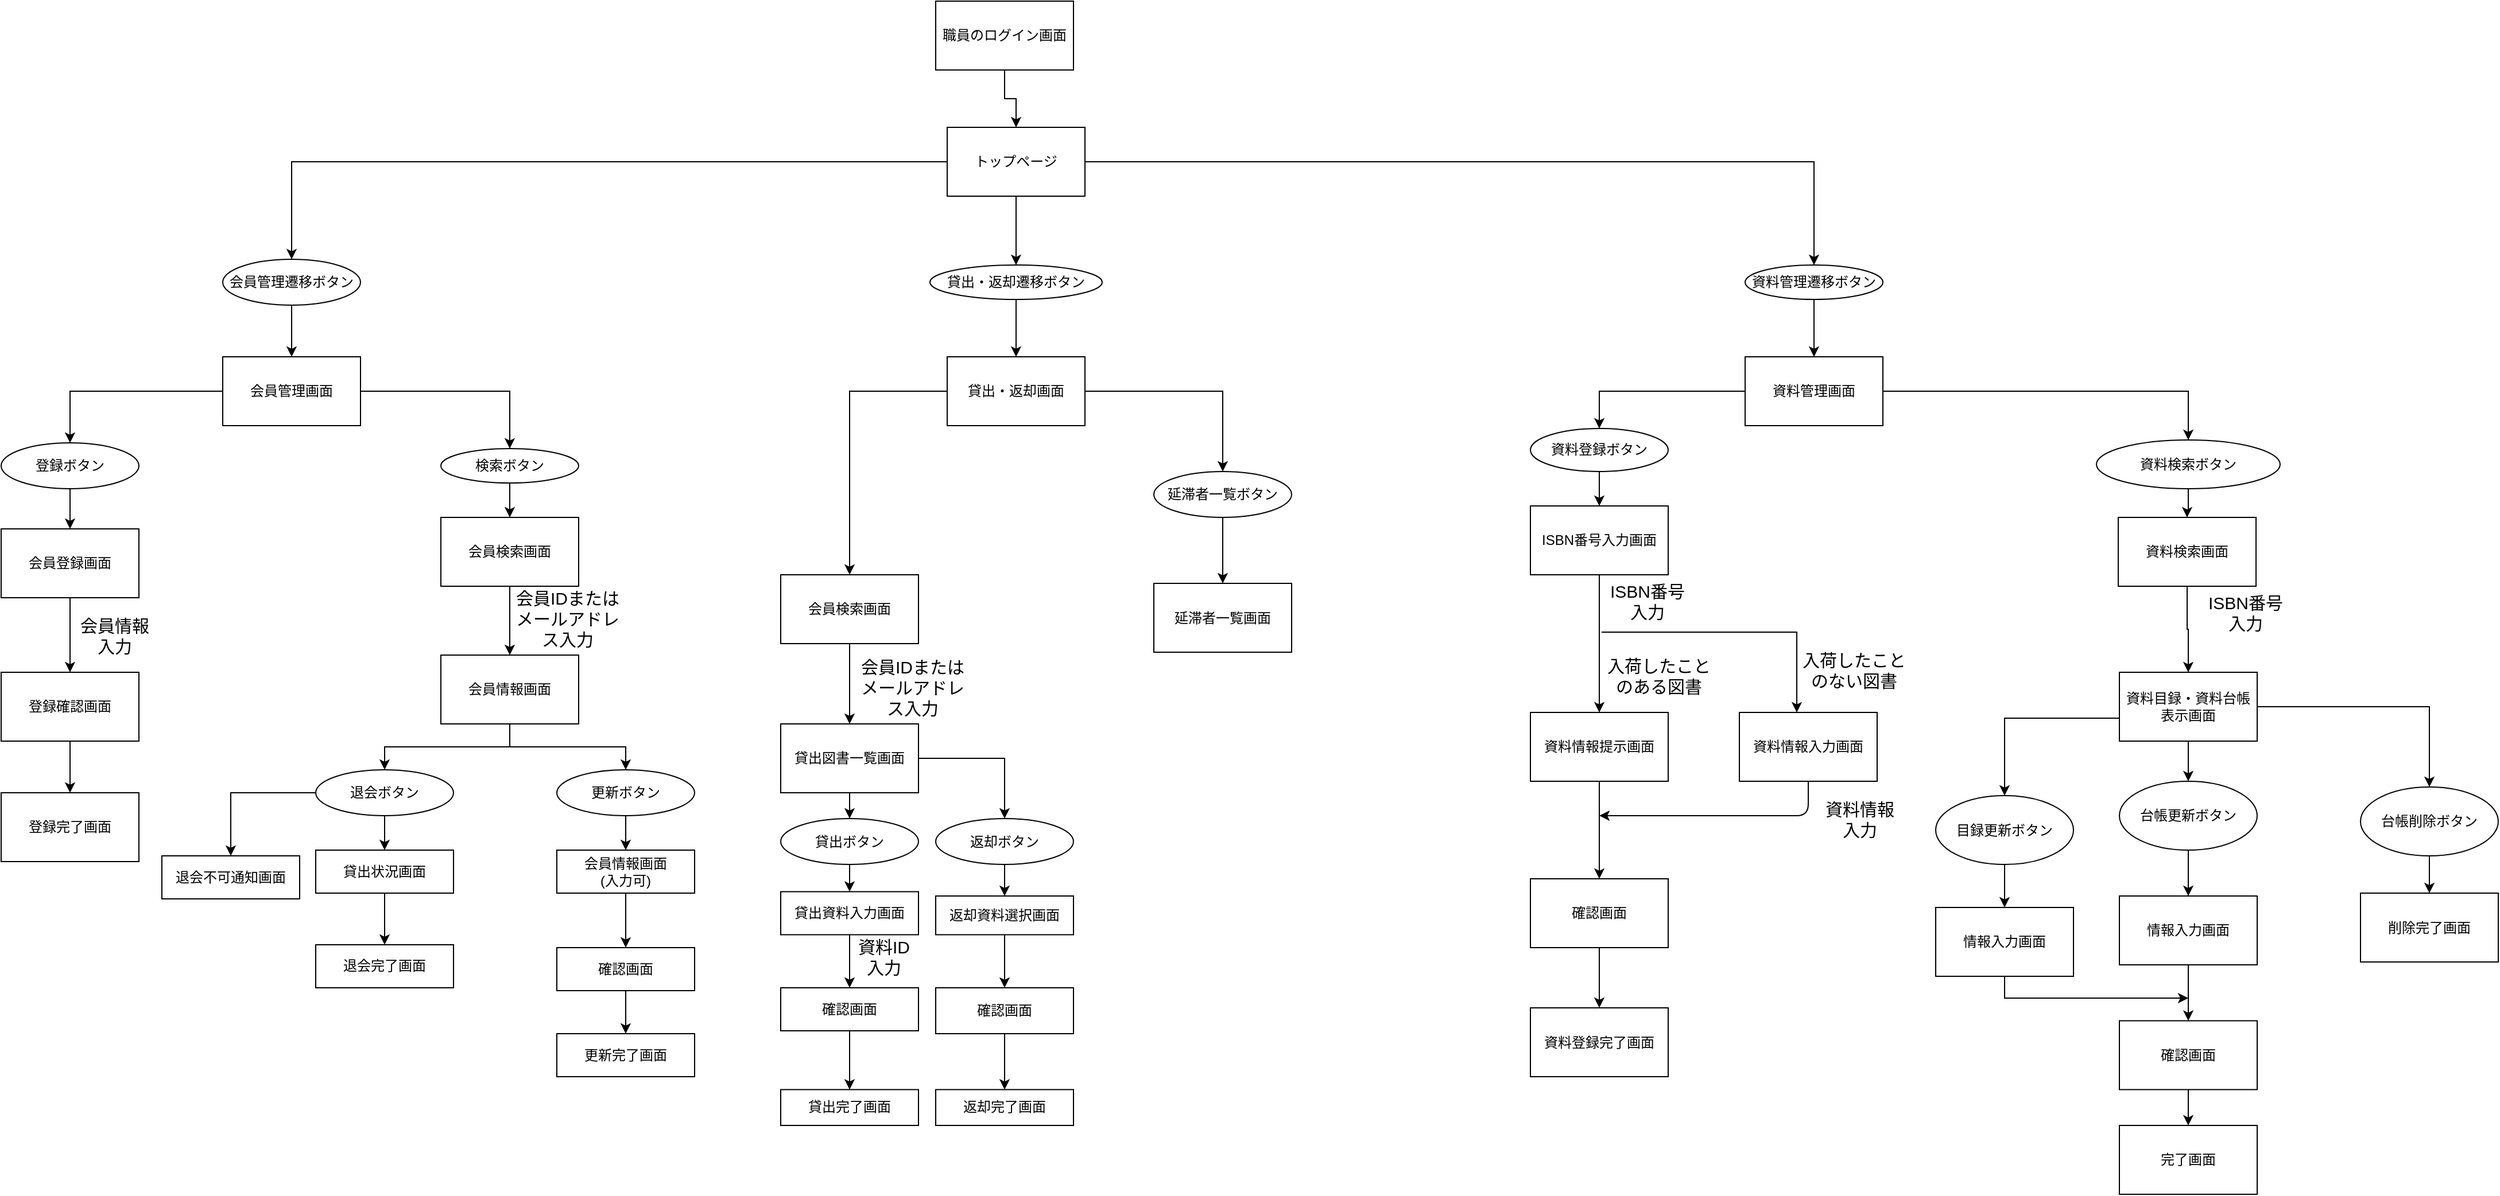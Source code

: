 <mxfile version="14.7.8" type="device"><diagram id="DIZa3LLSqNmhhRBe9nDL" name="Page-1"><mxGraphModel dx="2633" dy="1550" grid="1" gridSize="10" guides="1" tooltips="1" connect="1" arrows="1" fold="1" page="1" pageScale="1" pageWidth="827" pageHeight="1169" math="0" shadow="0"><root><mxCell id="0"/><mxCell id="1" parent="0"/><mxCell id="Tf2r_yfgS9g8darR1BSE-1" style="edgeStyle=orthogonalEdgeStyle;rounded=0;orthogonalLoop=1;jettySize=auto;html=1;entryX=0.5;entryY=0;entryDx=0;entryDy=0;" edge="1" parent="1" source="Tf2r_yfgS9g8darR1BSE-4" target="Tf2r_yfgS9g8darR1BSE-17"><mxGeometry relative="1" as="geometry"><mxPoint x="854" y="380" as="targetPoint"/><Array as="points"><mxPoint x="723" y="300"/></Array></mxGeometry></mxCell><mxCell id="Tf2r_yfgS9g8darR1BSE-2" value="" style="edgeStyle=orthogonalEdgeStyle;rounded=0;orthogonalLoop=1;jettySize=auto;html=1;" edge="1" parent="1" source="Tf2r_yfgS9g8darR1BSE-4" target="Tf2r_yfgS9g8darR1BSE-10"><mxGeometry relative="1" as="geometry"/></mxCell><mxCell id="Tf2r_yfgS9g8darR1BSE-3" value="" style="edgeStyle=orthogonalEdgeStyle;rounded=0;orthogonalLoop=1;jettySize=auto;html=1;entryX=0.5;entryY=0;entryDx=0;entryDy=0;" edge="1" parent="1" source="Tf2r_yfgS9g8darR1BSE-4" target="Tf2r_yfgS9g8darR1BSE-19"><mxGeometry relative="1" as="geometry"><Array as="points"><mxPoint x="2049" y="300"/></Array></mxGeometry></mxCell><mxCell id="Tf2r_yfgS9g8darR1BSE-4" value="トップページ" style="rounded=0;whiteSpace=wrap;html=1;" vertex="1" parent="1"><mxGeometry x="1294" y="270" width="120" height="60" as="geometry"/></mxCell><mxCell id="Tf2r_yfgS9g8darR1BSE-5" value="" style="edgeStyle=orthogonalEdgeStyle;rounded=0;orthogonalLoop=1;jettySize=auto;html=1;" edge="1" parent="1" source="Tf2r_yfgS9g8darR1BSE-6" target="Tf2r_yfgS9g8darR1BSE-78"><mxGeometry relative="1" as="geometry"/></mxCell><mxCell id="Tf2r_yfgS9g8darR1BSE-6" value="会員登録画面" style="rounded=0;whiteSpace=wrap;html=1;" vertex="1" parent="1"><mxGeometry x="470" y="620" width="120" height="60" as="geometry"/></mxCell><mxCell id="Tf2r_yfgS9g8darR1BSE-7" value="" style="edgeStyle=orthogonalEdgeStyle;rounded=0;orthogonalLoop=1;jettySize=auto;html=1;" edge="1" parent="1" source="Tf2r_yfgS9g8darR1BSE-8" target="Tf2r_yfgS9g8darR1BSE-6"><mxGeometry relative="1" as="geometry"/></mxCell><mxCell id="Tf2r_yfgS9g8darR1BSE-8" value="登録ボタン" style="ellipse;whiteSpace=wrap;html=1;" vertex="1" parent="1"><mxGeometry x="470" y="545" width="120" height="40" as="geometry"/></mxCell><mxCell id="Tf2r_yfgS9g8darR1BSE-9" value="" style="edgeStyle=orthogonalEdgeStyle;rounded=0;orthogonalLoop=1;jettySize=auto;html=1;" edge="1" parent="1" source="Tf2r_yfgS9g8darR1BSE-10" target="Tf2r_yfgS9g8darR1BSE-12"><mxGeometry relative="1" as="geometry"/></mxCell><mxCell id="Tf2r_yfgS9g8darR1BSE-10" value="貸出・返却遷移ボタン" style="ellipse;whiteSpace=wrap;html=1;rounded=0;" vertex="1" parent="1"><mxGeometry x="1279" y="390" width="150" height="30" as="geometry"/></mxCell><mxCell id="Tf2r_yfgS9g8darR1BSE-11" value="" style="edgeStyle=orthogonalEdgeStyle;rounded=0;orthogonalLoop=1;jettySize=auto;html=1;" edge="1" parent="1" source="Tf2r_yfgS9g8darR1BSE-12" target="Tf2r_yfgS9g8darR1BSE-102"><mxGeometry relative="1" as="geometry"/></mxCell><mxCell id="Tf2r_yfgS9g8darR1BSE-12" value="貸出・返却画面" style="whiteSpace=wrap;html=1;rounded=0;" vertex="1" parent="1"><mxGeometry x="1294" y="470" width="120" height="60" as="geometry"/></mxCell><mxCell id="Tf2r_yfgS9g8darR1BSE-13" value="" style="edgeStyle=orthogonalEdgeStyle;rounded=0;orthogonalLoop=1;jettySize=auto;html=1;" edge="1" parent="1" source="Tf2r_yfgS9g8darR1BSE-15" target="Tf2r_yfgS9g8darR1BSE-8"><mxGeometry relative="1" as="geometry"/></mxCell><mxCell id="Tf2r_yfgS9g8darR1BSE-14" value="" style="edgeStyle=orthogonalEdgeStyle;rounded=0;orthogonalLoop=1;jettySize=auto;html=1;" edge="1" parent="1" source="Tf2r_yfgS9g8darR1BSE-15" target="Tf2r_yfgS9g8darR1BSE-24"><mxGeometry relative="1" as="geometry"/></mxCell><mxCell id="Tf2r_yfgS9g8darR1BSE-15" value="会員管理画面" style="rounded=0;whiteSpace=wrap;html=1;" vertex="1" parent="1"><mxGeometry x="663" y="470" width="120" height="60" as="geometry"/></mxCell><mxCell id="Tf2r_yfgS9g8darR1BSE-16" value="" style="edgeStyle=orthogonalEdgeStyle;rounded=0;orthogonalLoop=1;jettySize=auto;html=1;" edge="1" parent="1" source="Tf2r_yfgS9g8darR1BSE-17" target="Tf2r_yfgS9g8darR1BSE-15"><mxGeometry relative="1" as="geometry"/></mxCell><mxCell id="Tf2r_yfgS9g8darR1BSE-17" value="会員管理遷移ボタン" style="ellipse;whiteSpace=wrap;html=1;" vertex="1" parent="1"><mxGeometry x="663" y="385" width="120" height="40" as="geometry"/></mxCell><mxCell id="Tf2r_yfgS9g8darR1BSE-18" value="" style="edgeStyle=orthogonalEdgeStyle;rounded=0;orthogonalLoop=1;jettySize=auto;html=1;" edge="1" parent="1" source="Tf2r_yfgS9g8darR1BSE-19" target="Tf2r_yfgS9g8darR1BSE-22"><mxGeometry relative="1" as="geometry"/></mxCell><mxCell id="Tf2r_yfgS9g8darR1BSE-19" value="資料管理遷移ボタン" style="ellipse;whiteSpace=wrap;html=1;rounded=0;" vertex="1" parent="1"><mxGeometry x="1989" y="390" width="120" height="30" as="geometry"/></mxCell><mxCell id="Tf2r_yfgS9g8darR1BSE-20" value="" style="edgeStyle=orthogonalEdgeStyle;rounded=0;orthogonalLoop=1;jettySize=auto;html=1;" edge="1" parent="1" source="Tf2r_yfgS9g8darR1BSE-22" target="Tf2r_yfgS9g8darR1BSE-36"><mxGeometry relative="1" as="geometry"/></mxCell><mxCell id="Tf2r_yfgS9g8darR1BSE-21" value="" style="edgeStyle=orthogonalEdgeStyle;rounded=0;orthogonalLoop=1;jettySize=auto;html=1;" edge="1" parent="1" source="Tf2r_yfgS9g8darR1BSE-22" target="Tf2r_yfgS9g8darR1BSE-38"><mxGeometry relative="1" as="geometry"/></mxCell><mxCell id="Tf2r_yfgS9g8darR1BSE-22" value="資料管理画面" style="whiteSpace=wrap;html=1;rounded=0;" vertex="1" parent="1"><mxGeometry x="1989" y="470" width="120" height="60" as="geometry"/></mxCell><mxCell id="Tf2r_yfgS9g8darR1BSE-23" value="" style="edgeStyle=orthogonalEdgeStyle;rounded=0;orthogonalLoop=1;jettySize=auto;html=1;" edge="1" parent="1" source="Tf2r_yfgS9g8darR1BSE-24" target="Tf2r_yfgS9g8darR1BSE-31"><mxGeometry relative="1" as="geometry"/></mxCell><mxCell id="Tf2r_yfgS9g8darR1BSE-24" value="検索ボタン" style="ellipse;whiteSpace=wrap;html=1;rounded=0;" vertex="1" parent="1"><mxGeometry x="853" y="550" width="120" height="30" as="geometry"/></mxCell><mxCell id="Tf2r_yfgS9g8darR1BSE-25" value="" style="edgeStyle=orthogonalEdgeStyle;rounded=0;orthogonalLoop=1;jettySize=auto;html=1;exitX=0;exitY=0.5;exitDx=0;exitDy=0;" edge="1" parent="1" source="Tf2r_yfgS9g8darR1BSE-12" target="Tf2r_yfgS9g8darR1BSE-53"><mxGeometry relative="1" as="geometry"/></mxCell><mxCell id="Tf2r_yfgS9g8darR1BSE-26" value="" style="edgeStyle=orthogonalEdgeStyle;rounded=0;orthogonalLoop=1;jettySize=auto;html=1;" edge="1" parent="1" source="Tf2r_yfgS9g8darR1BSE-27" target="Tf2r_yfgS9g8darR1BSE-112"><mxGeometry relative="1" as="geometry"/></mxCell><mxCell id="Tf2r_yfgS9g8darR1BSE-27" value="貸出ボタン" style="ellipse;whiteSpace=wrap;html=1;rounded=0;" vertex="1" parent="1"><mxGeometry x="1149" y="872.5" width="120" height="40" as="geometry"/></mxCell><mxCell id="Tf2r_yfgS9g8darR1BSE-28" value="" style="edgeStyle=orthogonalEdgeStyle;rounded=0;orthogonalLoop=1;jettySize=auto;html=1;entryX=0.5;entryY=0;entryDx=0;entryDy=0;" edge="1" parent="1" source="Tf2r_yfgS9g8darR1BSE-29" target="Tf2r_yfgS9g8darR1BSE-61"><mxGeometry relative="1" as="geometry"><mxPoint x="1479" y="650" as="targetPoint"/></mxGeometry></mxCell><mxCell id="Tf2r_yfgS9g8darR1BSE-29" value="返却ボタン" style="ellipse;whiteSpace=wrap;html=1;rounded=0;" vertex="1" parent="1"><mxGeometry x="1284" y="872.5" width="120" height="40" as="geometry"/></mxCell><mxCell id="Tf2r_yfgS9g8darR1BSE-30" value="" style="edgeStyle=orthogonalEdgeStyle;rounded=0;orthogonalLoop=1;jettySize=auto;html=1;" edge="1" parent="1" source="Tf2r_yfgS9g8darR1BSE-31" target="Tf2r_yfgS9g8darR1BSE-66"><mxGeometry relative="1" as="geometry"/></mxCell><mxCell id="Tf2r_yfgS9g8darR1BSE-31" value="会員検索画面" style="whiteSpace=wrap;html=1;rounded=0;" vertex="1" parent="1"><mxGeometry x="853" y="610" width="120" height="60" as="geometry"/></mxCell><mxCell id="Tf2r_yfgS9g8darR1BSE-32" value="" style="edgeStyle=orthogonalEdgeStyle;rounded=0;orthogonalLoop=1;jettySize=auto;html=1;" edge="1" parent="1" source="Tf2r_yfgS9g8darR1BSE-34" target="Tf2r_yfgS9g8darR1BSE-27"><mxGeometry relative="1" as="geometry"><mxPoint x="1209" y="870" as="targetPoint"/></mxGeometry></mxCell><mxCell id="Tf2r_yfgS9g8darR1BSE-33" value="" style="edgeStyle=orthogonalEdgeStyle;rounded=0;orthogonalLoop=1;jettySize=auto;html=1;" edge="1" parent="1" source="Tf2r_yfgS9g8darR1BSE-34" target="Tf2r_yfgS9g8darR1BSE-29"><mxGeometry relative="1" as="geometry"/></mxCell><mxCell id="Tf2r_yfgS9g8darR1BSE-34" value="貸出図書一覧画面" style="whiteSpace=wrap;html=1;rounded=0;" vertex="1" parent="1"><mxGeometry x="1149" y="790" width="120" height="60" as="geometry"/></mxCell><mxCell id="Tf2r_yfgS9g8darR1BSE-35" value="" style="edgeStyle=orthogonalEdgeStyle;rounded=0;orthogonalLoop=1;jettySize=auto;html=1;" edge="1" parent="1" source="Tf2r_yfgS9g8darR1BSE-36" target="Tf2r_yfgS9g8darR1BSE-41"><mxGeometry relative="1" as="geometry"/></mxCell><mxCell id="Tf2r_yfgS9g8darR1BSE-36" value="資料登録ボタン" style="ellipse;whiteSpace=wrap;html=1;rounded=0;" vertex="1" parent="1"><mxGeometry x="1802" y="532.5" width="120" height="37.5" as="geometry"/></mxCell><mxCell id="Tf2r_yfgS9g8darR1BSE-37" value="" style="edgeStyle=orthogonalEdgeStyle;rounded=0;orthogonalLoop=1;jettySize=auto;html=1;" edge="1" parent="1" source="Tf2r_yfgS9g8darR1BSE-38" target="Tf2r_yfgS9g8darR1BSE-43"><mxGeometry relative="1" as="geometry"/></mxCell><mxCell id="Tf2r_yfgS9g8darR1BSE-38" value="資料検索ボタン" style="ellipse;whiteSpace=wrap;html=1;rounded=0;" vertex="1" parent="1"><mxGeometry x="2295" y="542.5" width="160" height="42.5" as="geometry"/></mxCell><mxCell id="Tf2r_yfgS9g8darR1BSE-39" value="" style="edgeStyle=orthogonalEdgeStyle;rounded=0;orthogonalLoop=1;jettySize=auto;html=1;" edge="1" parent="1" source="Tf2r_yfgS9g8darR1BSE-41" target="Tf2r_yfgS9g8darR1BSE-81"><mxGeometry relative="1" as="geometry"/></mxCell><mxCell id="Tf2r_yfgS9g8darR1BSE-40" value="" style="edgeStyle=orthogonalEdgeStyle;rounded=0;orthogonalLoop=1;jettySize=auto;html=1;" edge="1" parent="1" target="Tf2r_yfgS9g8darR1BSE-84"><mxGeometry relative="1" as="geometry"><Array as="points"><mxPoint x="1864" y="710"/><mxPoint x="2034" y="710"/></Array><mxPoint x="1864" y="710" as="sourcePoint"/></mxGeometry></mxCell><mxCell id="Tf2r_yfgS9g8darR1BSE-41" value="ISBN番号入力画面" style="whiteSpace=wrap;html=1;rounded=0;" vertex="1" parent="1"><mxGeometry x="1802" y="600" width="120" height="60" as="geometry"/></mxCell><mxCell id="Tf2r_yfgS9g8darR1BSE-42" value="" style="edgeStyle=orthogonalEdgeStyle;rounded=0;orthogonalLoop=1;jettySize=auto;html=1;" edge="1" parent="1" source="Tf2r_yfgS9g8darR1BSE-43" target="Tf2r_yfgS9g8darR1BSE-89"><mxGeometry relative="1" as="geometry"/></mxCell><mxCell id="Tf2r_yfgS9g8darR1BSE-43" value="資料検索画面" style="whiteSpace=wrap;html=1;rounded=0;" vertex="1" parent="1"><mxGeometry x="2314" y="610" width="120" height="60" as="geometry"/></mxCell><mxCell id="Tf2r_yfgS9g8darR1BSE-44" value="" style="edgeStyle=orthogonalEdgeStyle;rounded=0;orthogonalLoop=1;jettySize=auto;html=1;" edge="1" parent="1" source="Tf2r_yfgS9g8darR1BSE-45" target="Tf2r_yfgS9g8darR1BSE-83"><mxGeometry relative="1" as="geometry"/></mxCell><mxCell id="Tf2r_yfgS9g8darR1BSE-45" value="確認画面" style="whiteSpace=wrap;html=1;rounded=0;" vertex="1" parent="1"><mxGeometry x="1802" y="925" width="120" height="60" as="geometry"/></mxCell><mxCell id="Tf2r_yfgS9g8darR1BSE-46" value="" style="edgeStyle=orthogonalEdgeStyle;rounded=0;orthogonalLoop=1;jettySize=auto;html=1;" edge="1" parent="1" source="Tf2r_yfgS9g8darR1BSE-47" target="Tf2r_yfgS9g8darR1BSE-49"><mxGeometry relative="1" as="geometry"/></mxCell><mxCell id="Tf2r_yfgS9g8darR1BSE-47" value="退会ボタン" style="ellipse;whiteSpace=wrap;html=1;rounded=0;" vertex="1" parent="1"><mxGeometry x="744" y="830" width="120" height="40" as="geometry"/></mxCell><mxCell id="Tf2r_yfgS9g8darR1BSE-48" value="" style="edgeStyle=orthogonalEdgeStyle;rounded=0;orthogonalLoop=1;jettySize=auto;html=1;" edge="1" parent="1" source="Tf2r_yfgS9g8darR1BSE-49" target="Tf2r_yfgS9g8darR1BSE-72"><mxGeometry relative="1" as="geometry"><Array as="points"><mxPoint x="804" y="960"/><mxPoint x="804" y="960"/></Array></mxGeometry></mxCell><mxCell id="Tf2r_yfgS9g8darR1BSE-49" value="貸出状況画面" style="whiteSpace=wrap;html=1;rounded=0;" vertex="1" parent="1"><mxGeometry x="744" y="900" width="120" height="37.5" as="geometry"/></mxCell><mxCell id="Tf2r_yfgS9g8darR1BSE-50" value="" style="edgeStyle=orthogonalEdgeStyle;rounded=0;orthogonalLoop=1;jettySize=auto;html=1;" edge="1" parent="1" source="Tf2r_yfgS9g8darR1BSE-51" target="Tf2r_yfgS9g8darR1BSE-4"><mxGeometry relative="1" as="geometry"/></mxCell><mxCell id="Tf2r_yfgS9g8darR1BSE-51" value="職員のログイン画面" style="rounded=0;whiteSpace=wrap;html=1;" vertex="1" parent="1"><mxGeometry x="1284" y="160" width="120" height="60" as="geometry"/></mxCell><mxCell id="Tf2r_yfgS9g8darR1BSE-52" value="" style="edgeStyle=orthogonalEdgeStyle;rounded=0;orthogonalLoop=1;jettySize=auto;html=1;" edge="1" parent="1" source="Tf2r_yfgS9g8darR1BSE-53" target="Tf2r_yfgS9g8darR1BSE-34"><mxGeometry relative="1" as="geometry"/></mxCell><mxCell id="Tf2r_yfgS9g8darR1BSE-53" value="会員検索画面" style="whiteSpace=wrap;html=1;rounded=0;" vertex="1" parent="1"><mxGeometry x="1149" y="660" width="120" height="60" as="geometry"/></mxCell><mxCell id="Tf2r_yfgS9g8darR1BSE-54" value="&lt;span style=&quot;font-size: 15px&quot;&gt;会員IDまたはメールアドレス入力&lt;/span&gt;" style="text;html=1;strokeColor=none;fillColor=none;align=center;verticalAlign=middle;whiteSpace=wrap;rounded=0;" vertex="1" parent="1"><mxGeometry x="1214" y="725" width="100" height="65" as="geometry"/></mxCell><mxCell id="Tf2r_yfgS9g8darR1BSE-55" value="" style="edgeStyle=orthogonalEdgeStyle;rounded=0;orthogonalLoop=1;jettySize=auto;html=1;" edge="1" parent="1" source="Tf2r_yfgS9g8darR1BSE-56" target="Tf2r_yfgS9g8darR1BSE-58"><mxGeometry relative="1" as="geometry"/></mxCell><mxCell id="Tf2r_yfgS9g8darR1BSE-56" value="確認画面" style="whiteSpace=wrap;html=1;rounded=0;" vertex="1" parent="1"><mxGeometry x="1149" y="1020" width="120" height="37.5" as="geometry"/></mxCell><mxCell id="Tf2r_yfgS9g8darR1BSE-57" value="&lt;font style=&quot;font-size: 15px&quot;&gt;資料ID入力&lt;/font&gt;" style="text;html=1;strokeColor=none;fillColor=none;align=center;verticalAlign=middle;whiteSpace=wrap;rounded=0;" vertex="1" parent="1"><mxGeometry x="1209" y="960" width="60" height="65" as="geometry"/></mxCell><mxCell id="Tf2r_yfgS9g8darR1BSE-58" value="貸出完了画面" style="whiteSpace=wrap;html=1;rounded=0;" vertex="1" parent="1"><mxGeometry x="1149" y="1108.75" width="120" height="31.25" as="geometry"/></mxCell><mxCell id="Tf2r_yfgS9g8darR1BSE-59" value="確認画面" style="whiteSpace=wrap;html=1;rounded=0;" vertex="1" parent="1"><mxGeometry x="1284" y="1020" width="120" height="40" as="geometry"/></mxCell><mxCell id="Tf2r_yfgS9g8darR1BSE-60" value="" style="edgeStyle=orthogonalEdgeStyle;rounded=0;orthogonalLoop=1;jettySize=auto;html=1;exitX=0.5;exitY=1;exitDx=0;exitDy=0;entryX=0.5;entryY=0;entryDx=0;entryDy=0;" edge="1" parent="1" source="Tf2r_yfgS9g8darR1BSE-61" target="Tf2r_yfgS9g8darR1BSE-59"><mxGeometry relative="1" as="geometry"><mxPoint x="1479" y="790" as="targetPoint"/></mxGeometry></mxCell><mxCell id="Tf2r_yfgS9g8darR1BSE-61" value="返却資料選択画面" style="whiteSpace=wrap;html=1;rounded=0;" vertex="1" parent="1"><mxGeometry x="1284" y="940" width="120" height="33.75" as="geometry"/></mxCell><mxCell id="Tf2r_yfgS9g8darR1BSE-62" value="" style="edgeStyle=orthogonalEdgeStyle;rounded=0;orthogonalLoop=1;jettySize=auto;html=1;exitX=0.5;exitY=1;exitDx=0;exitDy=0;" edge="1" parent="1" source="Tf2r_yfgS9g8darR1BSE-59" target="Tf2r_yfgS9g8darR1BSE-63"><mxGeometry relative="1" as="geometry"><mxPoint x="1354" y="860" as="sourcePoint"/></mxGeometry></mxCell><mxCell id="Tf2r_yfgS9g8darR1BSE-63" value="返却完了画面" style="whiteSpace=wrap;html=1;rounded=0;" vertex="1" parent="1"><mxGeometry x="1284" y="1108.75" width="120" height="31.25" as="geometry"/></mxCell><mxCell id="Tf2r_yfgS9g8darR1BSE-64" value="" style="edgeStyle=orthogonalEdgeStyle;rounded=0;orthogonalLoop=1;jettySize=auto;html=1;" edge="1" parent="1" source="Tf2r_yfgS9g8darR1BSE-66" target="Tf2r_yfgS9g8darR1BSE-47"><mxGeometry relative="1" as="geometry"/></mxCell><mxCell id="Tf2r_yfgS9g8darR1BSE-65" value="" style="edgeStyle=orthogonalEdgeStyle;rounded=0;orthogonalLoop=1;jettySize=auto;html=1;exitX=0.5;exitY=1;exitDx=0;exitDy=0;entryX=0.5;entryY=0;entryDx=0;entryDy=0;" edge="1" parent="1" source="Tf2r_yfgS9g8darR1BSE-66" target="Tf2r_yfgS9g8darR1BSE-69"><mxGeometry relative="1" as="geometry"><mxPoint x="1014" y="840" as="targetPoint"/></mxGeometry></mxCell><mxCell id="Tf2r_yfgS9g8darR1BSE-66" value="会員情報画面" style="whiteSpace=wrap;html=1;rounded=0;" vertex="1" parent="1"><mxGeometry x="853" y="730" width="120" height="60" as="geometry"/></mxCell><mxCell id="Tf2r_yfgS9g8darR1BSE-67" value="&lt;font style=&quot;font-size: 15px&quot;&gt;会員IDまたはメールアドレス入力&lt;/font&gt;" style="text;html=1;strokeColor=none;fillColor=none;align=center;verticalAlign=middle;whiteSpace=wrap;rounded=0;" vertex="1" parent="1"><mxGeometry x="913" y="665" width="101" height="65" as="geometry"/></mxCell><mxCell id="Tf2r_yfgS9g8darR1BSE-68" value="" style="edgeStyle=orthogonalEdgeStyle;rounded=0;orthogonalLoop=1;jettySize=auto;html=1;" edge="1" parent="1" source="Tf2r_yfgS9g8darR1BSE-69" target="Tf2r_yfgS9g8darR1BSE-71"><mxGeometry relative="1" as="geometry"/></mxCell><mxCell id="Tf2r_yfgS9g8darR1BSE-69" value="更新ボタン" style="ellipse;whiteSpace=wrap;html=1;rounded=0;" vertex="1" parent="1"><mxGeometry x="954" y="830" width="120" height="40" as="geometry"/></mxCell><mxCell id="Tf2r_yfgS9g8darR1BSE-70" value="" style="edgeStyle=orthogonalEdgeStyle;rounded=0;orthogonalLoop=1;jettySize=auto;html=1;" edge="1" parent="1" source="Tf2r_yfgS9g8darR1BSE-71" target="Tf2r_yfgS9g8darR1BSE-74"><mxGeometry relative="1" as="geometry"/></mxCell><mxCell id="Tf2r_yfgS9g8darR1BSE-71" value="会員情報画面&lt;br&gt;(入力可)" style="whiteSpace=wrap;html=1;rounded=0;" vertex="1" parent="1"><mxGeometry x="954" y="900" width="120" height="37.5" as="geometry"/></mxCell><mxCell id="Tf2r_yfgS9g8darR1BSE-72" value="退会完了画面" style="whiteSpace=wrap;html=1;rounded=0;" vertex="1" parent="1"><mxGeometry x="744" y="982.5" width="120" height="37.5" as="geometry"/></mxCell><mxCell id="Tf2r_yfgS9g8darR1BSE-73" value="" style="edgeStyle=orthogonalEdgeStyle;rounded=0;orthogonalLoop=1;jettySize=auto;html=1;" edge="1" parent="1" source="Tf2r_yfgS9g8darR1BSE-74" target="Tf2r_yfgS9g8darR1BSE-75"><mxGeometry relative="1" as="geometry"/></mxCell><mxCell id="Tf2r_yfgS9g8darR1BSE-74" value="確認画面" style="whiteSpace=wrap;html=1;rounded=0;" vertex="1" parent="1"><mxGeometry x="954" y="985" width="120" height="37.5" as="geometry"/></mxCell><mxCell id="Tf2r_yfgS9g8darR1BSE-75" value="更新完了画面" style="whiteSpace=wrap;html=1;rounded=0;" vertex="1" parent="1"><mxGeometry x="954" y="1060" width="120" height="37.5" as="geometry"/></mxCell><mxCell id="Tf2r_yfgS9g8darR1BSE-76" value="&lt;font style=&quot;font-size: 15px&quot;&gt;会員情報入力&lt;/font&gt;" style="text;html=1;strokeColor=none;fillColor=none;align=center;verticalAlign=middle;whiteSpace=wrap;rounded=0;" vertex="1" parent="1"><mxGeometry x="534" y="680" width="70" height="65" as="geometry"/></mxCell><mxCell id="Tf2r_yfgS9g8darR1BSE-77" value="" style="edgeStyle=orthogonalEdgeStyle;rounded=0;orthogonalLoop=1;jettySize=auto;html=1;" edge="1" parent="1" source="Tf2r_yfgS9g8darR1BSE-78" target="Tf2r_yfgS9g8darR1BSE-79"><mxGeometry relative="1" as="geometry"/></mxCell><mxCell id="Tf2r_yfgS9g8darR1BSE-78" value="登録確認画面" style="whiteSpace=wrap;html=1;rounded=0;" vertex="1" parent="1"><mxGeometry x="470" y="745" width="120" height="60" as="geometry"/></mxCell><mxCell id="Tf2r_yfgS9g8darR1BSE-79" value="登録完了画面" style="whiteSpace=wrap;html=1;rounded=0;" vertex="1" parent="1"><mxGeometry x="470" y="850" width="120" height="60" as="geometry"/></mxCell><mxCell id="Tf2r_yfgS9g8darR1BSE-80" value="" style="edgeStyle=orthogonalEdgeStyle;rounded=0;orthogonalLoop=1;jettySize=auto;html=1;" edge="1" parent="1" source="Tf2r_yfgS9g8darR1BSE-81" target="Tf2r_yfgS9g8darR1BSE-45"><mxGeometry relative="1" as="geometry"/></mxCell><mxCell id="Tf2r_yfgS9g8darR1BSE-81" value="資料情報提示画面" style="whiteSpace=wrap;html=1;rounded=0;" vertex="1" parent="1"><mxGeometry x="1802" y="780" width="120" height="60" as="geometry"/></mxCell><mxCell id="Tf2r_yfgS9g8darR1BSE-82" value="&lt;span style=&quot;font-size: 15px&quot;&gt;入荷したことのある図書&lt;/span&gt;" style="text;html=1;strokeColor=none;fillColor=none;align=center;verticalAlign=middle;whiteSpace=wrap;rounded=0;" vertex="1" parent="1"><mxGeometry x="1864" y="715" width="100" height="65" as="geometry"/></mxCell><mxCell id="Tf2r_yfgS9g8darR1BSE-83" value="資料登録完了画面" style="whiteSpace=wrap;html=1;rounded=0;" vertex="1" parent="1"><mxGeometry x="1802" y="1037.5" width="120" height="60" as="geometry"/></mxCell><mxCell id="Tf2r_yfgS9g8darR1BSE-84" value="資料情報入力画面" style="whiteSpace=wrap;html=1;rounded=0;" vertex="1" parent="1"><mxGeometry x="1984" y="780" width="120" height="60" as="geometry"/></mxCell><mxCell id="Tf2r_yfgS9g8darR1BSE-85" value="" style="endArrow=classic;html=1;exitX=0.5;exitY=1;exitDx=0;exitDy=0;" edge="1" parent="1" source="Tf2r_yfgS9g8darR1BSE-84"><mxGeometry width="50" height="50" relative="1" as="geometry"><mxPoint x="2024" y="870" as="sourcePoint"/><mxPoint x="1862" y="870" as="targetPoint"/><Array as="points"><mxPoint x="2044" y="870"/></Array></mxGeometry></mxCell><mxCell id="Tf2r_yfgS9g8darR1BSE-86" value="&lt;span style=&quot;font-size: 15px&quot;&gt;入荷したことのない図書&lt;/span&gt;" style="text;html=1;strokeColor=none;fillColor=none;align=center;verticalAlign=middle;whiteSpace=wrap;rounded=0;" vertex="1" parent="1"><mxGeometry x="2034" y="710" width="100" height="65" as="geometry"/></mxCell><mxCell id="Tf2r_yfgS9g8darR1BSE-87" value="" style="edgeStyle=orthogonalEdgeStyle;rounded=0;orthogonalLoop=1;jettySize=auto;html=1;" edge="1" parent="1" source="Tf2r_yfgS9g8darR1BSE-89" target="Tf2r_yfgS9g8darR1BSE-96"><mxGeometry relative="1" as="geometry"/></mxCell><mxCell id="Tf2r_yfgS9g8darR1BSE-88" value="" style="edgeStyle=orthogonalEdgeStyle;rounded=0;orthogonalLoop=1;jettySize=auto;html=1;" edge="1" parent="1" source="Tf2r_yfgS9g8darR1BSE-89" target="Tf2r_yfgS9g8darR1BSE-98"><mxGeometry relative="1" as="geometry"/></mxCell><mxCell id="Tf2r_yfgS9g8darR1BSE-89" value="資料目録・資料台帳&lt;br&gt;表示画面" style="whiteSpace=wrap;html=1;rounded=0;" vertex="1" parent="1"><mxGeometry x="2315" y="745" width="120" height="60" as="geometry"/></mxCell><mxCell id="Tf2r_yfgS9g8darR1BSE-90" value="&lt;font style=&quot;font-size: 15px&quot;&gt;ISBN番号入力&lt;/font&gt;" style="text;html=1;strokeColor=none;fillColor=none;align=center;verticalAlign=middle;whiteSpace=wrap;rounded=0;" vertex="1" parent="1"><mxGeometry x="2385" y="660" width="80" height="65" as="geometry"/></mxCell><mxCell id="Tf2r_yfgS9g8darR1BSE-91" value="&lt;font style=&quot;font-size: 15px&quot;&gt;資料情報入力&lt;/font&gt;" style="text;html=1;strokeColor=none;fillColor=none;align=center;verticalAlign=middle;whiteSpace=wrap;rounded=0;" vertex="1" parent="1"><mxGeometry x="2054" y="840" width="70" height="65" as="geometry"/></mxCell><mxCell id="Tf2r_yfgS9g8darR1BSE-92" value="" style="edgeStyle=orthogonalEdgeStyle;rounded=0;orthogonalLoop=1;jettySize=auto;html=1;" edge="1" parent="1" source="Tf2r_yfgS9g8darR1BSE-93" target="Tf2r_yfgS9g8darR1BSE-100"><mxGeometry relative="1" as="geometry"/></mxCell><mxCell id="Tf2r_yfgS9g8darR1BSE-93" value="情報入力画面" style="whiteSpace=wrap;html=1;rounded=0;" vertex="1" parent="1"><mxGeometry x="2315" y="940" width="120" height="60" as="geometry"/></mxCell><mxCell id="Tf2r_yfgS9g8darR1BSE-94" value="削除完了画面" style="whiteSpace=wrap;html=1;rounded=0;" vertex="1" parent="1"><mxGeometry x="2525" y="937.5" width="120" height="60" as="geometry"/></mxCell><mxCell id="Tf2r_yfgS9g8darR1BSE-95" value="" style="edgeStyle=orthogonalEdgeStyle;rounded=0;orthogonalLoop=1;jettySize=auto;html=1;" edge="1" parent="1" source="Tf2r_yfgS9g8darR1BSE-96" target="Tf2r_yfgS9g8darR1BSE-94"><mxGeometry relative="1" as="geometry"/></mxCell><mxCell id="Tf2r_yfgS9g8darR1BSE-96" value="台帳削除ボタン" style="ellipse;whiteSpace=wrap;html=1;rounded=0;" vertex="1" parent="1"><mxGeometry x="2525" y="845" width="120" height="60" as="geometry"/></mxCell><mxCell id="Tf2r_yfgS9g8darR1BSE-97" value="" style="edgeStyle=orthogonalEdgeStyle;rounded=0;orthogonalLoop=1;jettySize=auto;html=1;" edge="1" parent="1" source="Tf2r_yfgS9g8darR1BSE-98" target="Tf2r_yfgS9g8darR1BSE-93"><mxGeometry relative="1" as="geometry"/></mxCell><mxCell id="Tf2r_yfgS9g8darR1BSE-98" value="台帳更新ボタン" style="ellipse;whiteSpace=wrap;html=1;rounded=0;" vertex="1" parent="1"><mxGeometry x="2315" y="840" width="120" height="60" as="geometry"/></mxCell><mxCell id="Tf2r_yfgS9g8darR1BSE-99" value="" style="edgeStyle=orthogonalEdgeStyle;rounded=0;orthogonalLoop=1;jettySize=auto;html=1;" edge="1" parent="1" source="Tf2r_yfgS9g8darR1BSE-100" target="Tf2r_yfgS9g8darR1BSE-105"><mxGeometry relative="1" as="geometry"/></mxCell><mxCell id="Tf2r_yfgS9g8darR1BSE-100" value="確認画面" style="whiteSpace=wrap;html=1;rounded=0;" vertex="1" parent="1"><mxGeometry x="2315" y="1048.75" width="120" height="60" as="geometry"/></mxCell><mxCell id="Tf2r_yfgS9g8darR1BSE-101" value="" style="edgeStyle=orthogonalEdgeStyle;rounded=0;orthogonalLoop=1;jettySize=auto;html=1;" edge="1" parent="1" source="Tf2r_yfgS9g8darR1BSE-102" target="Tf2r_yfgS9g8darR1BSE-103"><mxGeometry relative="1" as="geometry"/></mxCell><mxCell id="Tf2r_yfgS9g8darR1BSE-102" value="延滞者一覧ボタン" style="ellipse;whiteSpace=wrap;html=1;rounded=0;" vertex="1" parent="1"><mxGeometry x="1474" y="570" width="120" height="40" as="geometry"/></mxCell><mxCell id="Tf2r_yfgS9g8darR1BSE-103" value="延滞者一覧画面" style="whiteSpace=wrap;html=1;rounded=0;" vertex="1" parent="1"><mxGeometry x="1474" y="667.5" width="120" height="60" as="geometry"/></mxCell><mxCell id="Tf2r_yfgS9g8darR1BSE-104" value="&lt;span style=&quot;font-size: 15px&quot;&gt;ISBN番号&lt;br&gt;入力&lt;br&gt;&lt;/span&gt;" style="text;html=1;strokeColor=none;fillColor=none;align=center;verticalAlign=middle;whiteSpace=wrap;rounded=0;" vertex="1" parent="1"><mxGeometry x="1854" y="650" width="100" height="65" as="geometry"/></mxCell><mxCell id="Tf2r_yfgS9g8darR1BSE-105" value="完了画面" style="whiteSpace=wrap;html=1;rounded=0;" vertex="1" parent="1"><mxGeometry x="2315" y="1140" width="120" height="60" as="geometry"/></mxCell><mxCell id="Tf2r_yfgS9g8darR1BSE-106" value="" style="edgeStyle=orthogonalEdgeStyle;rounded=0;orthogonalLoop=1;jettySize=auto;html=1;exitX=0.5;exitY=1;exitDx=0;exitDy=0;" edge="1" parent="1" source="Tf2r_yfgS9g8darR1BSE-107"><mxGeometry relative="1" as="geometry"><mxPoint x="2375" y="1029" as="targetPoint"/><Array as="points"><mxPoint x="2215" y="1029"/></Array></mxGeometry></mxCell><mxCell id="Tf2r_yfgS9g8darR1BSE-107" value="情報入力画面" style="whiteSpace=wrap;html=1;rounded=0;" vertex="1" parent="1"><mxGeometry x="2155" y="950" width="120" height="60" as="geometry"/></mxCell><mxCell id="Tf2r_yfgS9g8darR1BSE-108" value="" style="edgeStyle=orthogonalEdgeStyle;rounded=0;orthogonalLoop=1;jettySize=auto;html=1;" edge="1" parent="1" source="Tf2r_yfgS9g8darR1BSE-109" target="Tf2r_yfgS9g8darR1BSE-107"><mxGeometry relative="1" as="geometry"/></mxCell><mxCell id="Tf2r_yfgS9g8darR1BSE-109" value="目録更新ボタン" style="ellipse;whiteSpace=wrap;html=1;rounded=0;" vertex="1" parent="1"><mxGeometry x="2155" y="852.5" width="120" height="60" as="geometry"/></mxCell><mxCell id="Tf2r_yfgS9g8darR1BSE-110" value="" style="edgeStyle=orthogonalEdgeStyle;rounded=0;orthogonalLoop=1;jettySize=auto;html=1;exitX=0;exitY=0.5;exitDx=0;exitDy=0;entryX=0.5;entryY=0;entryDx=0;entryDy=0;" edge="1" parent="1" source="Tf2r_yfgS9g8darR1BSE-89" target="Tf2r_yfgS9g8darR1BSE-109"><mxGeometry relative="1" as="geometry"><mxPoint x="2276" y="764.0" as="targetPoint"/><mxPoint x="2155" y="745" as="sourcePoint"/><Array as="points"><mxPoint x="2315" y="785"/><mxPoint x="2215" y="785"/></Array></mxGeometry></mxCell><mxCell id="Tf2r_yfgS9g8darR1BSE-111" value="" style="edgeStyle=orthogonalEdgeStyle;rounded=0;orthogonalLoop=1;jettySize=auto;html=1;" edge="1" parent="1" source="Tf2r_yfgS9g8darR1BSE-112" target="Tf2r_yfgS9g8darR1BSE-56"><mxGeometry relative="1" as="geometry"/></mxCell><mxCell id="Tf2r_yfgS9g8darR1BSE-112" value="貸出資料入力画面" style="whiteSpace=wrap;html=1;rounded=0;" vertex="1" parent="1"><mxGeometry x="1149" y="936.25" width="120" height="37.5" as="geometry"/></mxCell><mxCell id="Tf2r_yfgS9g8darR1BSE-113" value="退会不可通知画面" style="whiteSpace=wrap;html=1;rounded=0;" vertex="1" parent="1"><mxGeometry x="610" y="905" width="120" height="37.5" as="geometry"/></mxCell><mxCell id="Tf2r_yfgS9g8darR1BSE-114" style="edgeStyle=orthogonalEdgeStyle;rounded=0;orthogonalLoop=1;jettySize=auto;html=1;exitX=0;exitY=0.5;exitDx=0;exitDy=0;" edge="1" parent="1" source="Tf2r_yfgS9g8darR1BSE-47" target="Tf2r_yfgS9g8darR1BSE-113"><mxGeometry relative="1" as="geometry"/></mxCell></root></mxGraphModel></diagram></mxfile>